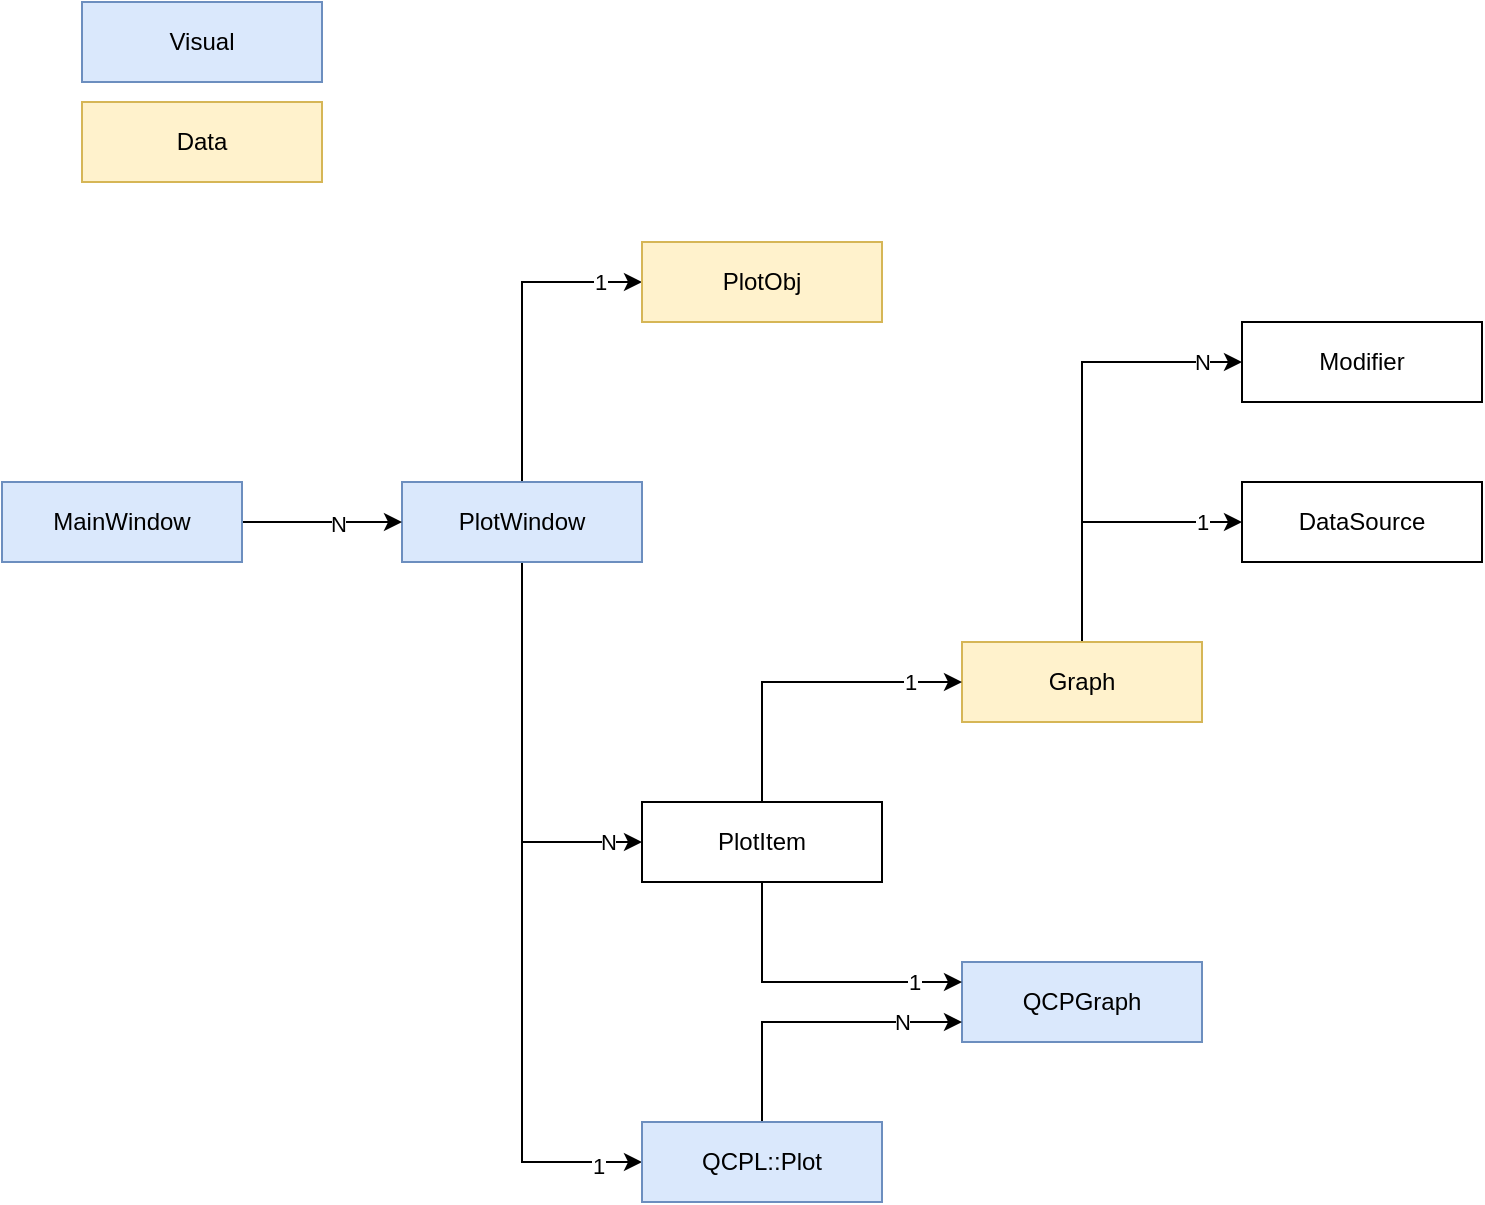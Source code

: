 <mxfile version="23.1.5" type="device">
  <diagram name="Страница — 1" id="3SnLLjtboGHFOQqqeGNn">
    <mxGraphModel dx="1195" dy="797" grid="1" gridSize="10" guides="1" tooltips="1" connect="1" arrows="1" fold="1" page="1" pageScale="1" pageWidth="827" pageHeight="1169" math="0" shadow="0">
      <root>
        <mxCell id="0" />
        <mxCell id="1" parent="0" />
        <mxCell id="rh4jVyTzxI-TO4MzRhgO-5" style="edgeStyle=orthogonalEdgeStyle;rounded=0;orthogonalLoop=1;jettySize=auto;html=1;exitX=0.5;exitY=0;exitDx=0;exitDy=0;entryX=0;entryY=0.5;entryDx=0;entryDy=0;" edge="1" parent="1" source="rh4jVyTzxI-TO4MzRhgO-1" target="rh4jVyTzxI-TO4MzRhgO-4">
          <mxGeometry relative="1" as="geometry" />
        </mxCell>
        <mxCell id="rh4jVyTzxI-TO4MzRhgO-28" value="1" style="edgeLabel;html=1;align=center;verticalAlign=middle;resizable=0;points=[];" vertex="1" connectable="0" parent="rh4jVyTzxI-TO4MzRhgO-5">
          <mxGeometry x="0.73" relative="1" as="geometry">
            <mxPoint as="offset" />
          </mxGeometry>
        </mxCell>
        <mxCell id="rh4jVyTzxI-TO4MzRhgO-11" style="edgeStyle=orthogonalEdgeStyle;rounded=0;orthogonalLoop=1;jettySize=auto;html=1;exitX=0.5;exitY=1;exitDx=0;exitDy=0;entryX=0;entryY=0.5;entryDx=0;entryDy=0;" edge="1" parent="1" source="rh4jVyTzxI-TO4MzRhgO-1" target="rh4jVyTzxI-TO4MzRhgO-8">
          <mxGeometry relative="1" as="geometry" />
        </mxCell>
        <mxCell id="rh4jVyTzxI-TO4MzRhgO-26" value="N" style="edgeLabel;html=1;align=center;verticalAlign=middle;resizable=0;points=[];" vertex="1" connectable="0" parent="rh4jVyTzxI-TO4MzRhgO-11">
          <mxGeometry x="0.832" relative="1" as="geometry">
            <mxPoint as="offset" />
          </mxGeometry>
        </mxCell>
        <mxCell id="rh4jVyTzxI-TO4MzRhgO-13" style="edgeStyle=orthogonalEdgeStyle;rounded=0;orthogonalLoop=1;jettySize=auto;html=1;exitX=0.5;exitY=1;exitDx=0;exitDy=0;entryX=0;entryY=0.5;entryDx=0;entryDy=0;" edge="1" parent="1" source="rh4jVyTzxI-TO4MzRhgO-1" target="rh4jVyTzxI-TO4MzRhgO-12">
          <mxGeometry relative="1" as="geometry" />
        </mxCell>
        <mxCell id="rh4jVyTzxI-TO4MzRhgO-27" value="1" style="edgeLabel;html=1;align=center;verticalAlign=middle;resizable=0;points=[];" vertex="1" connectable="0" parent="rh4jVyTzxI-TO4MzRhgO-13">
          <mxGeometry x="0.874" y="-2" relative="1" as="geometry">
            <mxPoint as="offset" />
          </mxGeometry>
        </mxCell>
        <mxCell id="rh4jVyTzxI-TO4MzRhgO-1" value="PlotWindow" style="rounded=0;whiteSpace=wrap;html=1;fillColor=#dae8fc;strokeColor=#6c8ebf;" vertex="1" parent="1">
          <mxGeometry x="240" y="360" width="120" height="40" as="geometry" />
        </mxCell>
        <mxCell id="rh4jVyTzxI-TO4MzRhgO-3" style="edgeStyle=orthogonalEdgeStyle;rounded=0;orthogonalLoop=1;jettySize=auto;html=1;exitX=1;exitY=0.5;exitDx=0;exitDy=0;entryX=0;entryY=0.5;entryDx=0;entryDy=0;" edge="1" parent="1" source="rh4jVyTzxI-TO4MzRhgO-2" target="rh4jVyTzxI-TO4MzRhgO-1">
          <mxGeometry relative="1" as="geometry" />
        </mxCell>
        <mxCell id="rh4jVyTzxI-TO4MzRhgO-29" value="N" style="edgeLabel;html=1;align=center;verticalAlign=middle;resizable=0;points=[];" vertex="1" connectable="0" parent="rh4jVyTzxI-TO4MzRhgO-3">
          <mxGeometry x="0.182" y="-1" relative="1" as="geometry">
            <mxPoint as="offset" />
          </mxGeometry>
        </mxCell>
        <mxCell id="rh4jVyTzxI-TO4MzRhgO-2" value="MainWindow" style="rounded=0;whiteSpace=wrap;html=1;fillColor=#dae8fc;strokeColor=#6c8ebf;" vertex="1" parent="1">
          <mxGeometry x="40" y="360" width="120" height="40" as="geometry" />
        </mxCell>
        <mxCell id="rh4jVyTzxI-TO4MzRhgO-4" value="PlotObj" style="rounded=0;whiteSpace=wrap;html=1;fillColor=#fff2cc;strokeColor=#d6b656;" vertex="1" parent="1">
          <mxGeometry x="360" y="240" width="120" height="40" as="geometry" />
        </mxCell>
        <mxCell id="rh4jVyTzxI-TO4MzRhgO-16" style="edgeStyle=orthogonalEdgeStyle;rounded=0;orthogonalLoop=1;jettySize=auto;html=1;exitX=0.5;exitY=0;exitDx=0;exitDy=0;entryX=0;entryY=0.5;entryDx=0;entryDy=0;" edge="1" parent="1" source="rh4jVyTzxI-TO4MzRhgO-6" target="rh4jVyTzxI-TO4MzRhgO-15">
          <mxGeometry relative="1" as="geometry">
            <Array as="points">
              <mxPoint x="580" y="380" />
            </Array>
          </mxGeometry>
        </mxCell>
        <mxCell id="rh4jVyTzxI-TO4MzRhgO-22" value="1" style="edgeLabel;html=1;align=center;verticalAlign=middle;resizable=0;points=[];" vertex="1" connectable="0" parent="rh4jVyTzxI-TO4MzRhgO-16">
          <mxGeometry x="0.598" y="-1" relative="1" as="geometry">
            <mxPoint x="8" y="-1" as="offset" />
          </mxGeometry>
        </mxCell>
        <mxCell id="rh4jVyTzxI-TO4MzRhgO-18" style="edgeStyle=orthogonalEdgeStyle;rounded=0;orthogonalLoop=1;jettySize=auto;html=1;exitX=0.5;exitY=0;exitDx=0;exitDy=0;entryX=0;entryY=0.5;entryDx=0;entryDy=0;" edge="1" parent="1" source="rh4jVyTzxI-TO4MzRhgO-6" target="rh4jVyTzxI-TO4MzRhgO-17">
          <mxGeometry relative="1" as="geometry" />
        </mxCell>
        <mxCell id="rh4jVyTzxI-TO4MzRhgO-23" value="N" style="edgeLabel;html=1;align=center;verticalAlign=middle;resizable=0;points=[];" vertex="1" connectable="0" parent="rh4jVyTzxI-TO4MzRhgO-18">
          <mxGeometry x="0.645" y="-1" relative="1" as="geometry">
            <mxPoint x="19" y="-1" as="offset" />
          </mxGeometry>
        </mxCell>
        <mxCell id="rh4jVyTzxI-TO4MzRhgO-6" value="Graph" style="rounded=0;whiteSpace=wrap;html=1;fillColor=#fff2cc;strokeColor=#d6b656;" vertex="1" parent="1">
          <mxGeometry x="520" y="440" width="120" height="40" as="geometry" />
        </mxCell>
        <mxCell id="rh4jVyTzxI-TO4MzRhgO-7" value="QCPGraph" style="rounded=0;whiteSpace=wrap;html=1;fillColor=#dae8fc;strokeColor=#6c8ebf;" vertex="1" parent="1">
          <mxGeometry x="520" y="600" width="120" height="40" as="geometry" />
        </mxCell>
        <mxCell id="rh4jVyTzxI-TO4MzRhgO-9" style="edgeStyle=orthogonalEdgeStyle;rounded=0;orthogonalLoop=1;jettySize=auto;html=1;exitX=0.5;exitY=0;exitDx=0;exitDy=0;entryX=0;entryY=0.5;entryDx=0;entryDy=0;" edge="1" parent="1" source="rh4jVyTzxI-TO4MzRhgO-8" target="rh4jVyTzxI-TO4MzRhgO-6">
          <mxGeometry relative="1" as="geometry" />
        </mxCell>
        <mxCell id="rh4jVyTzxI-TO4MzRhgO-24" value="1" style="edgeLabel;html=1;align=center;verticalAlign=middle;resizable=0;points=[];" vertex="1" connectable="0" parent="rh4jVyTzxI-TO4MzRhgO-9">
          <mxGeometry x="0.677" relative="1" as="geometry">
            <mxPoint as="offset" />
          </mxGeometry>
        </mxCell>
        <mxCell id="rh4jVyTzxI-TO4MzRhgO-10" style="edgeStyle=orthogonalEdgeStyle;rounded=0;orthogonalLoop=1;jettySize=auto;html=1;exitX=0.5;exitY=1;exitDx=0;exitDy=0;entryX=0;entryY=0.25;entryDx=0;entryDy=0;" edge="1" parent="1" source="rh4jVyTzxI-TO4MzRhgO-8" target="rh4jVyTzxI-TO4MzRhgO-7">
          <mxGeometry relative="1" as="geometry" />
        </mxCell>
        <mxCell id="rh4jVyTzxI-TO4MzRhgO-25" value="1" style="edgeLabel;html=1;align=center;verticalAlign=middle;resizable=0;points=[];" vertex="1" connectable="0" parent="rh4jVyTzxI-TO4MzRhgO-10">
          <mxGeometry x="0.67" relative="1" as="geometry">
            <mxPoint as="offset" />
          </mxGeometry>
        </mxCell>
        <mxCell id="rh4jVyTzxI-TO4MzRhgO-8" value="PlotItem" style="rounded=0;whiteSpace=wrap;html=1;" vertex="1" parent="1">
          <mxGeometry x="360" y="520" width="120" height="40" as="geometry" />
        </mxCell>
        <mxCell id="rh4jVyTzxI-TO4MzRhgO-14" style="edgeStyle=orthogonalEdgeStyle;rounded=0;orthogonalLoop=1;jettySize=auto;html=1;exitX=0.5;exitY=0;exitDx=0;exitDy=0;entryX=0;entryY=0.75;entryDx=0;entryDy=0;" edge="1" parent="1" source="rh4jVyTzxI-TO4MzRhgO-12" target="rh4jVyTzxI-TO4MzRhgO-7">
          <mxGeometry relative="1" as="geometry">
            <Array as="points">
              <mxPoint x="420" y="630" />
            </Array>
          </mxGeometry>
        </mxCell>
        <mxCell id="rh4jVyTzxI-TO4MzRhgO-21" value="N" style="edgeLabel;html=1;align=center;verticalAlign=middle;resizable=0;points=[];fontSize=11;labelBackgroundColor=default;" vertex="1" connectable="0" parent="rh4jVyTzxI-TO4MzRhgO-14">
          <mxGeometry x="0.48" y="-1" relative="1" as="geometry">
            <mxPoint x="9" y="-1" as="offset" />
          </mxGeometry>
        </mxCell>
        <mxCell id="rh4jVyTzxI-TO4MzRhgO-12" value="QCPL::Plot" style="rounded=0;whiteSpace=wrap;html=1;fillColor=#dae8fc;strokeColor=#6c8ebf;" vertex="1" parent="1">
          <mxGeometry x="360" y="680" width="120" height="40" as="geometry" />
        </mxCell>
        <mxCell id="rh4jVyTzxI-TO4MzRhgO-15" value="DataSource" style="rounded=0;whiteSpace=wrap;html=1;" vertex="1" parent="1">
          <mxGeometry x="660" y="360" width="120" height="40" as="geometry" />
        </mxCell>
        <mxCell id="rh4jVyTzxI-TO4MzRhgO-17" value="Modifier" style="rounded=0;whiteSpace=wrap;html=1;" vertex="1" parent="1">
          <mxGeometry x="660" y="280" width="120" height="40" as="geometry" />
        </mxCell>
        <mxCell id="rh4jVyTzxI-TO4MzRhgO-19" value="Visual" style="rounded=0;whiteSpace=wrap;html=1;fillColor=#dae8fc;strokeColor=#6c8ebf;" vertex="1" parent="1">
          <mxGeometry x="80" y="120" width="120" height="40" as="geometry" />
        </mxCell>
        <mxCell id="rh4jVyTzxI-TO4MzRhgO-20" value="Data" style="rounded=0;whiteSpace=wrap;html=1;fillColor=#fff2cc;strokeColor=#d6b656;" vertex="1" parent="1">
          <mxGeometry x="80" y="170" width="120" height="40" as="geometry" />
        </mxCell>
      </root>
    </mxGraphModel>
  </diagram>
</mxfile>
